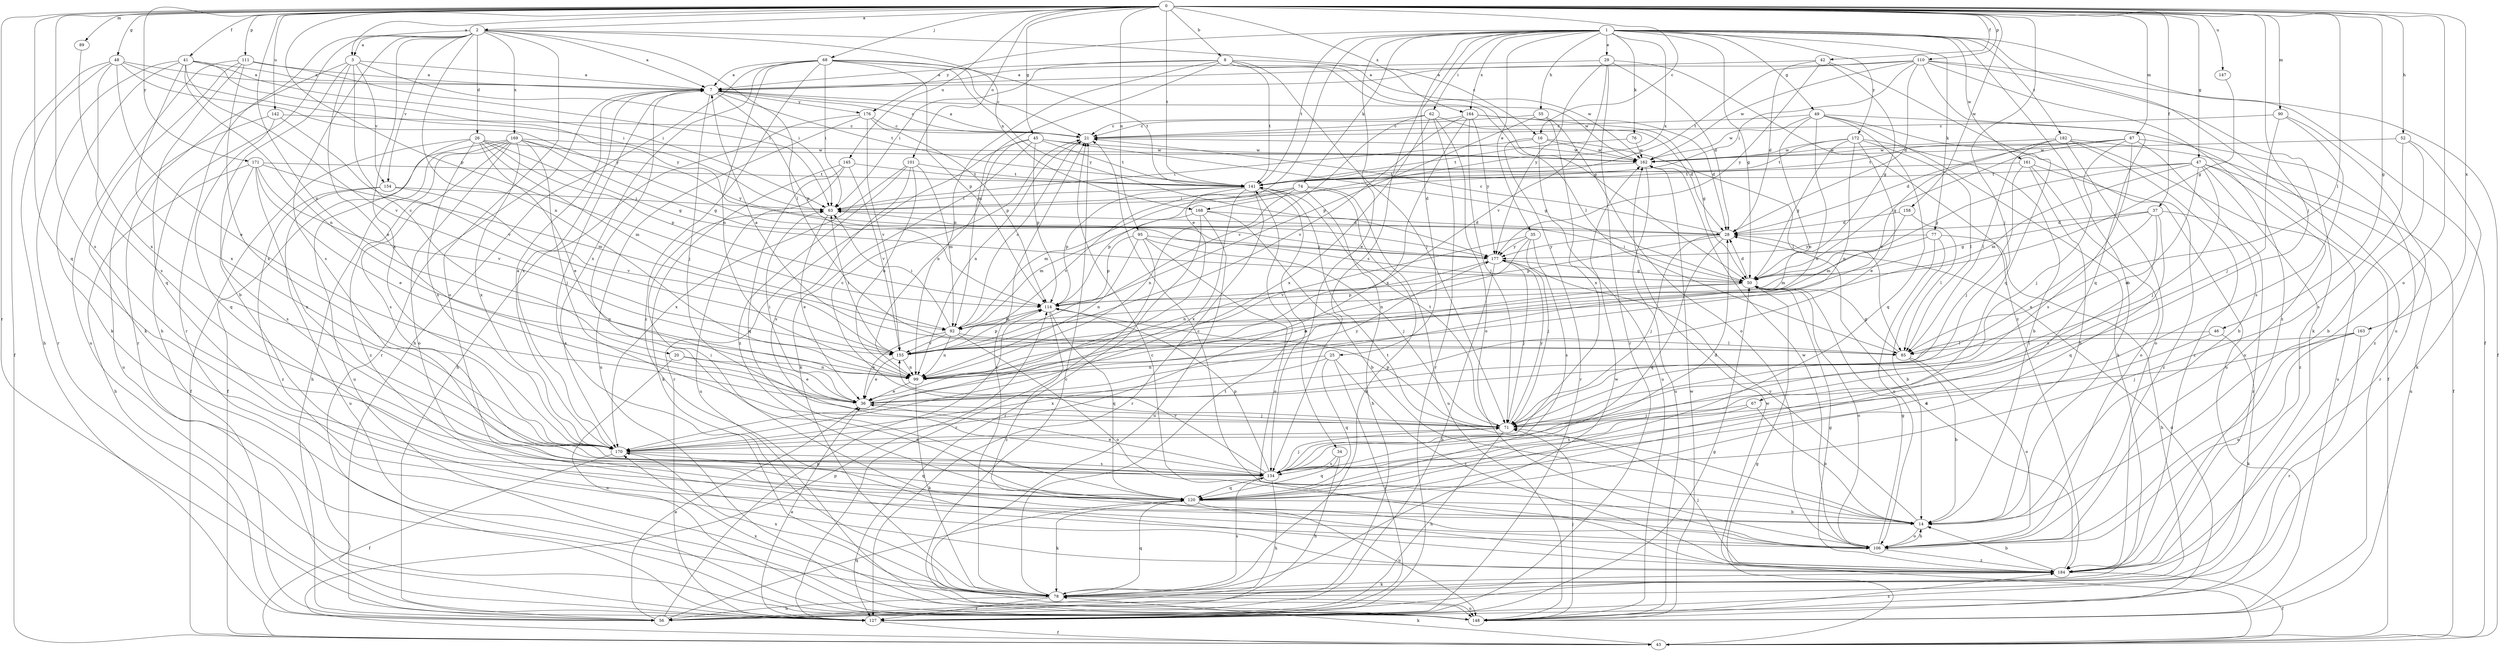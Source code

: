 strict digraph  {
0;
1;
2;
3;
7;
8;
14;
16;
20;
21;
25;
26;
28;
29;
34;
35;
36;
37;
41;
42;
43;
45;
46;
47;
48;
49;
50;
52;
55;
56;
62;
63;
67;
68;
71;
74;
76;
77;
78;
85;
87;
89;
90;
92;
95;
99;
101;
106;
110;
111;
114;
120;
127;
134;
141;
142;
145;
147;
148;
154;
155;
158;
161;
162;
163;
164;
168;
169;
170;
171;
172;
176;
177;
182;
184;
0 -> 2  [label=a];
0 -> 3  [label=a];
0 -> 8  [label=b];
0 -> 16  [label=c];
0 -> 37  [label=f];
0 -> 41  [label=f];
0 -> 42  [label=f];
0 -> 45  [label=g];
0 -> 46  [label=g];
0 -> 47  [label=g];
0 -> 48  [label=g];
0 -> 52  [label=h];
0 -> 67  [label=j];
0 -> 68  [label=j];
0 -> 71  [label=j];
0 -> 85  [label=l];
0 -> 87  [label=m];
0 -> 89  [label=m];
0 -> 90  [label=m];
0 -> 95  [label=n];
0 -> 99  [label=n];
0 -> 101  [label=o];
0 -> 106  [label=o];
0 -> 110  [label=p];
0 -> 111  [label=p];
0 -> 114  [label=p];
0 -> 120  [label=q];
0 -> 127  [label=r];
0 -> 134  [label=s];
0 -> 141  [label=t];
0 -> 142  [label=u];
0 -> 145  [label=u];
0 -> 147  [label=u];
0 -> 158  [label=w];
0 -> 163  [label=x];
0 -> 164  [label=x];
0 -> 171  [label=y];
1 -> 14  [label=b];
1 -> 25  [label=d];
1 -> 29  [label=e];
1 -> 34  [label=e];
1 -> 35  [label=e];
1 -> 36  [label=e];
1 -> 43  [label=f];
1 -> 49  [label=g];
1 -> 50  [label=g];
1 -> 55  [label=h];
1 -> 62  [label=i];
1 -> 74  [label=k];
1 -> 76  [label=k];
1 -> 77  [label=k];
1 -> 134  [label=s];
1 -> 141  [label=t];
1 -> 148  [label=u];
1 -> 161  [label=w];
1 -> 164  [label=x];
1 -> 168  [label=x];
1 -> 172  [label=y];
1 -> 176  [label=y];
1 -> 182  [label=z];
2 -> 3  [label=a];
2 -> 7  [label=a];
2 -> 16  [label=c];
2 -> 26  [label=d];
2 -> 56  [label=h];
2 -> 85  [label=l];
2 -> 99  [label=n];
2 -> 106  [label=o];
2 -> 127  [label=r];
2 -> 134  [label=s];
2 -> 154  [label=v];
2 -> 168  [label=x];
2 -> 169  [label=x];
2 -> 170  [label=x];
3 -> 7  [label=a];
3 -> 14  [label=b];
3 -> 20  [label=c];
3 -> 36  [label=e];
3 -> 63  [label=i];
3 -> 127  [label=r];
3 -> 154  [label=v];
7 -> 21  [label=c];
7 -> 71  [label=j];
7 -> 106  [label=o];
7 -> 114  [label=p];
7 -> 127  [label=r];
7 -> 141  [label=t];
7 -> 162  [label=w];
7 -> 170  [label=x];
7 -> 176  [label=y];
8 -> 7  [label=a];
8 -> 50  [label=g];
8 -> 63  [label=i];
8 -> 71  [label=j];
8 -> 85  [label=l];
8 -> 92  [label=m];
8 -> 99  [label=n];
8 -> 141  [label=t];
8 -> 162  [label=w];
14 -> 21  [label=c];
14 -> 106  [label=o];
14 -> 141  [label=t];
14 -> 177  [label=y];
16 -> 63  [label=i];
16 -> 85  [label=l];
16 -> 127  [label=r];
16 -> 148  [label=u];
16 -> 162  [label=w];
20 -> 36  [label=e];
20 -> 99  [label=n];
20 -> 148  [label=u];
21 -> 7  [label=a];
21 -> 99  [label=n];
21 -> 162  [label=w];
25 -> 99  [label=n];
25 -> 120  [label=q];
25 -> 127  [label=r];
25 -> 170  [label=x];
25 -> 184  [label=z];
26 -> 36  [label=e];
26 -> 43  [label=f];
26 -> 50  [label=g];
26 -> 92  [label=m];
26 -> 114  [label=p];
26 -> 148  [label=u];
26 -> 162  [label=w];
26 -> 170  [label=x];
28 -> 21  [label=c];
28 -> 71  [label=j];
28 -> 114  [label=p];
28 -> 120  [label=q];
28 -> 177  [label=y];
29 -> 7  [label=a];
29 -> 28  [label=d];
29 -> 127  [label=r];
29 -> 155  [label=v];
29 -> 177  [label=y];
29 -> 184  [label=z];
34 -> 56  [label=h];
34 -> 120  [label=q];
34 -> 134  [label=s];
35 -> 71  [label=j];
35 -> 99  [label=n];
35 -> 134  [label=s];
35 -> 155  [label=v];
35 -> 177  [label=y];
36 -> 63  [label=i];
36 -> 71  [label=j];
36 -> 177  [label=y];
37 -> 28  [label=d];
37 -> 36  [label=e];
37 -> 50  [label=g];
37 -> 120  [label=q];
37 -> 134  [label=s];
37 -> 184  [label=z];
41 -> 7  [label=a];
41 -> 63  [label=i];
41 -> 78  [label=k];
41 -> 99  [label=n];
41 -> 127  [label=r];
41 -> 155  [label=v];
41 -> 170  [label=x];
41 -> 177  [label=y];
42 -> 7  [label=a];
42 -> 28  [label=d];
42 -> 50  [label=g];
42 -> 120  [label=q];
42 -> 177  [label=y];
43 -> 50  [label=g];
43 -> 78  [label=k];
43 -> 114  [label=p];
43 -> 162  [label=w];
45 -> 50  [label=g];
45 -> 78  [label=k];
45 -> 99  [label=n];
45 -> 114  [label=p];
45 -> 127  [label=r];
45 -> 141  [label=t];
45 -> 162  [label=w];
46 -> 78  [label=k];
46 -> 85  [label=l];
46 -> 134  [label=s];
47 -> 36  [label=e];
47 -> 50  [label=g];
47 -> 71  [label=j];
47 -> 92  [label=m];
47 -> 106  [label=o];
47 -> 141  [label=t];
47 -> 148  [label=u];
47 -> 184  [label=z];
48 -> 7  [label=a];
48 -> 36  [label=e];
48 -> 43  [label=f];
48 -> 56  [label=h];
48 -> 63  [label=i];
48 -> 134  [label=s];
48 -> 177  [label=y];
49 -> 21  [label=c];
49 -> 36  [label=e];
49 -> 43  [label=f];
49 -> 78  [label=k];
49 -> 99  [label=n];
49 -> 120  [label=q];
49 -> 148  [label=u];
49 -> 162  [label=w];
50 -> 28  [label=d];
50 -> 63  [label=i];
50 -> 99  [label=n];
50 -> 106  [label=o];
50 -> 114  [label=p];
52 -> 14  [label=b];
52 -> 78  [label=k];
52 -> 134  [label=s];
52 -> 162  [label=w];
55 -> 21  [label=c];
55 -> 106  [label=o];
55 -> 114  [label=p];
55 -> 170  [label=x];
56 -> 36  [label=e];
56 -> 114  [label=p];
56 -> 120  [label=q];
62 -> 21  [label=c];
62 -> 28  [label=d];
62 -> 106  [label=o];
62 -> 127  [label=r];
62 -> 155  [label=v];
62 -> 170  [label=x];
63 -> 28  [label=d];
63 -> 36  [label=e];
67 -> 14  [label=b];
67 -> 71  [label=j];
67 -> 134  [label=s];
68 -> 7  [label=a];
68 -> 21  [label=c];
68 -> 56  [label=h];
68 -> 63  [label=i];
68 -> 99  [label=n];
68 -> 114  [label=p];
68 -> 141  [label=t];
68 -> 170  [label=x];
68 -> 177  [label=y];
68 -> 184  [label=z];
71 -> 21  [label=c];
71 -> 56  [label=h];
71 -> 114  [label=p];
71 -> 141  [label=t];
71 -> 170  [label=x];
71 -> 177  [label=y];
74 -> 56  [label=h];
74 -> 63  [label=i];
74 -> 78  [label=k];
74 -> 92  [label=m];
74 -> 99  [label=n];
74 -> 114  [label=p];
74 -> 148  [label=u];
76 -> 141  [label=t];
76 -> 162  [label=w];
77 -> 14  [label=b];
77 -> 56  [label=h];
77 -> 92  [label=m];
77 -> 106  [label=o];
77 -> 177  [label=y];
78 -> 7  [label=a];
78 -> 21  [label=c];
78 -> 56  [label=h];
78 -> 120  [label=q];
78 -> 127  [label=r];
78 -> 134  [label=s];
78 -> 141  [label=t];
78 -> 148  [label=u];
78 -> 162  [label=w];
78 -> 170  [label=x];
85 -> 7  [label=a];
85 -> 14  [label=b];
85 -> 50  [label=g];
85 -> 106  [label=o];
87 -> 14  [label=b];
87 -> 28  [label=d];
87 -> 50  [label=g];
87 -> 71  [label=j];
87 -> 127  [label=r];
87 -> 134  [label=s];
87 -> 141  [label=t];
87 -> 162  [label=w];
89 -> 170  [label=x];
90 -> 21  [label=c];
90 -> 71  [label=j];
90 -> 134  [label=s];
90 -> 184  [label=z];
92 -> 21  [label=c];
92 -> 36  [label=e];
92 -> 63  [label=i];
92 -> 85  [label=l];
92 -> 99  [label=n];
92 -> 106  [label=o];
92 -> 155  [label=v];
95 -> 71  [label=j];
95 -> 99  [label=n];
95 -> 106  [label=o];
95 -> 114  [label=p];
95 -> 127  [label=r];
95 -> 177  [label=y];
99 -> 36  [label=e];
99 -> 78  [label=k];
101 -> 92  [label=m];
101 -> 99  [label=n];
101 -> 134  [label=s];
101 -> 141  [label=t];
101 -> 170  [label=x];
101 -> 14  [label=z];
106 -> 14  [label=b];
106 -> 50  [label=g];
106 -> 162  [label=w];
106 -> 184  [label=z];
110 -> 7  [label=a];
110 -> 28  [label=d];
110 -> 43  [label=f];
110 -> 63  [label=i];
110 -> 78  [label=k];
110 -> 120  [label=q];
110 -> 141  [label=t];
110 -> 162  [label=w];
110 -> 184  [label=z];
111 -> 7  [label=a];
111 -> 63  [label=i];
111 -> 78  [label=k];
111 -> 120  [label=q];
111 -> 148  [label=u];
111 -> 170  [label=x];
114 -> 92  [label=m];
114 -> 120  [label=q];
114 -> 184  [label=z];
120 -> 14  [label=b];
120 -> 63  [label=i];
120 -> 78  [label=k];
120 -> 148  [label=u];
127 -> 36  [label=e];
127 -> 43  [label=f];
127 -> 50  [label=g];
134 -> 28  [label=d];
134 -> 36  [label=e];
134 -> 56  [label=h];
134 -> 71  [label=j];
134 -> 114  [label=p];
134 -> 120  [label=q];
134 -> 155  [label=v];
141 -> 63  [label=i];
141 -> 114  [label=p];
141 -> 127  [label=r];
141 -> 134  [label=s];
141 -> 155  [label=v];
141 -> 170  [label=x];
142 -> 21  [label=c];
142 -> 120  [label=q];
142 -> 148  [label=u];
142 -> 155  [label=v];
145 -> 78  [label=k];
145 -> 120  [label=q];
145 -> 141  [label=t];
145 -> 148  [label=u];
145 -> 155  [label=v];
147 -> 50  [label=g];
148 -> 21  [label=c];
148 -> 28  [label=d];
148 -> 71  [label=j];
148 -> 162  [label=w];
148 -> 170  [label=x];
148 -> 184  [label=z];
154 -> 63  [label=i];
154 -> 148  [label=u];
154 -> 155  [label=v];
154 -> 184  [label=z];
155 -> 36  [label=e];
155 -> 63  [label=i];
155 -> 99  [label=n];
155 -> 114  [label=p];
158 -> 28  [label=d];
158 -> 85  [label=l];
158 -> 92  [label=m];
161 -> 14  [label=b];
161 -> 71  [label=j];
161 -> 106  [label=o];
161 -> 141  [label=t];
161 -> 184  [label=z];
162 -> 141  [label=t];
162 -> 148  [label=u];
163 -> 71  [label=j];
163 -> 85  [label=l];
163 -> 106  [label=o];
163 -> 127  [label=r];
164 -> 21  [label=c];
164 -> 28  [label=d];
164 -> 50  [label=g];
164 -> 71  [label=j];
164 -> 155  [label=v];
164 -> 170  [label=x];
164 -> 177  [label=y];
168 -> 14  [label=b];
168 -> 28  [label=d];
168 -> 92  [label=m];
168 -> 127  [label=r];
168 -> 148  [label=u];
169 -> 43  [label=f];
169 -> 50  [label=g];
169 -> 56  [label=h];
169 -> 71  [label=j];
169 -> 106  [label=o];
169 -> 134  [label=s];
169 -> 162  [label=w];
169 -> 170  [label=x];
169 -> 177  [label=y];
169 -> 184  [label=z];
170 -> 7  [label=a];
170 -> 43  [label=f];
170 -> 120  [label=q];
170 -> 134  [label=s];
171 -> 36  [label=e];
171 -> 56  [label=h];
171 -> 92  [label=m];
171 -> 134  [label=s];
171 -> 141  [label=t];
171 -> 155  [label=v];
171 -> 170  [label=x];
172 -> 14  [label=b];
172 -> 36  [label=e];
172 -> 50  [label=g];
172 -> 85  [label=l];
172 -> 99  [label=n];
172 -> 141  [label=t];
172 -> 162  [label=w];
176 -> 21  [label=c];
176 -> 56  [label=h];
176 -> 114  [label=p];
176 -> 148  [label=u];
176 -> 155  [label=v];
177 -> 50  [label=g];
177 -> 56  [label=h];
177 -> 71  [label=j];
177 -> 99  [label=n];
182 -> 43  [label=f];
182 -> 85  [label=l];
182 -> 106  [label=o];
182 -> 148  [label=u];
182 -> 155  [label=v];
182 -> 162  [label=w];
182 -> 184  [label=z];
184 -> 14  [label=b];
184 -> 21  [label=c];
184 -> 28  [label=d];
184 -> 43  [label=f];
184 -> 50  [label=g];
184 -> 71  [label=j];
184 -> 78  [label=k];
}
